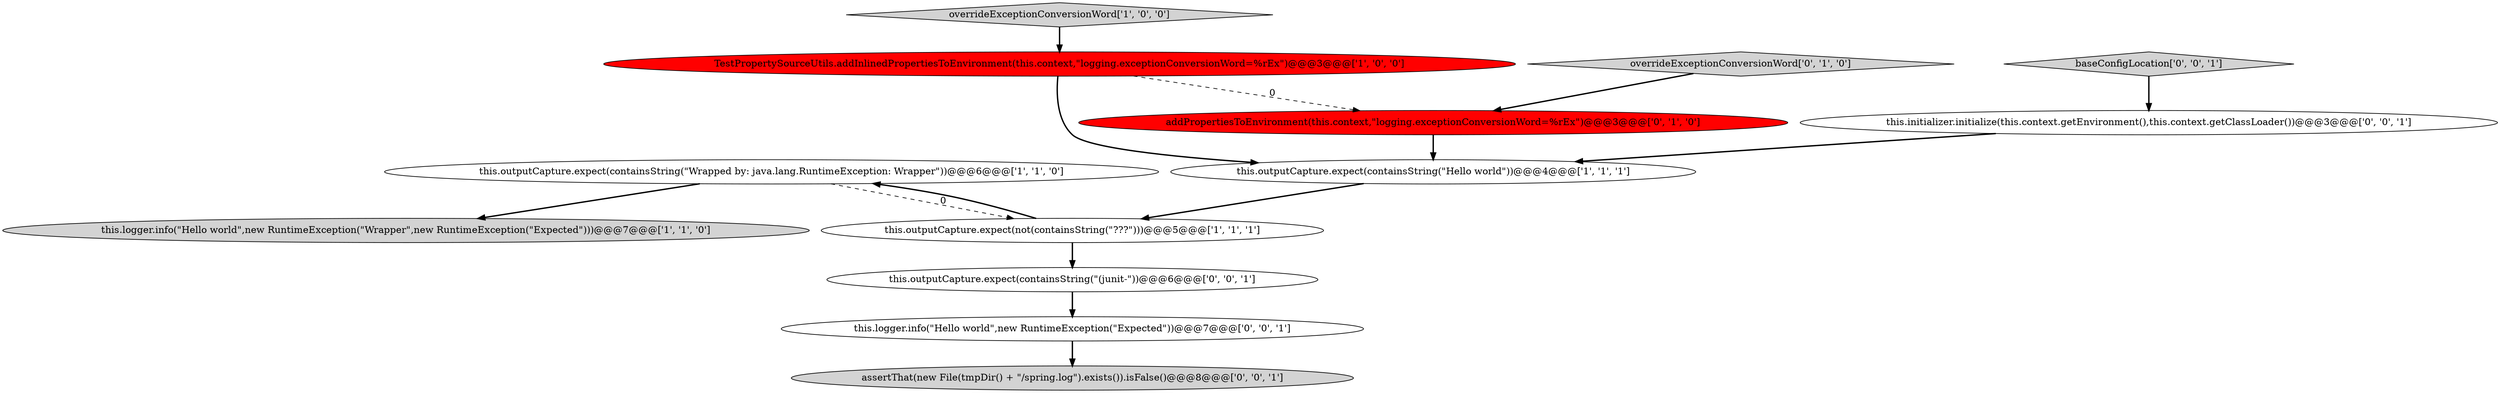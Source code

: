 digraph {
3 [style = filled, label = "this.logger.info(\"Hello world\",new RuntimeException(\"Wrapper\",new RuntimeException(\"Expected\")))@@@7@@@['1', '1', '0']", fillcolor = lightgray, shape = ellipse image = "AAA0AAABBB1BBB"];
10 [style = filled, label = "this.logger.info(\"Hello world\",new RuntimeException(\"Expected\"))@@@7@@@['0', '0', '1']", fillcolor = white, shape = ellipse image = "AAA0AAABBB3BBB"];
4 [style = filled, label = "this.outputCapture.expect(containsString(\"Wrapped by: java.lang.RuntimeException: Wrapper\"))@@@6@@@['1', '1', '0']", fillcolor = white, shape = ellipse image = "AAA0AAABBB1BBB"];
7 [style = filled, label = "addPropertiesToEnvironment(this.context,\"logging.exceptionConversionWord=%rEx\")@@@3@@@['0', '1', '0']", fillcolor = red, shape = ellipse image = "AAA1AAABBB2BBB"];
9 [style = filled, label = "this.outputCapture.expect(containsString(\"(junit-\"))@@@6@@@['0', '0', '1']", fillcolor = white, shape = ellipse image = "AAA0AAABBB3BBB"];
2 [style = filled, label = "TestPropertySourceUtils.addInlinedPropertiesToEnvironment(this.context,\"logging.exceptionConversionWord=%rEx\")@@@3@@@['1', '0', '0']", fillcolor = red, shape = ellipse image = "AAA1AAABBB1BBB"];
5 [style = filled, label = "overrideExceptionConversionWord['1', '0', '0']", fillcolor = lightgray, shape = diamond image = "AAA0AAABBB1BBB"];
6 [style = filled, label = "overrideExceptionConversionWord['0', '1', '0']", fillcolor = lightgray, shape = diamond image = "AAA0AAABBB2BBB"];
8 [style = filled, label = "assertThat(new File(tmpDir() + \"/spring.log\").exists()).isFalse()@@@8@@@['0', '0', '1']", fillcolor = lightgray, shape = ellipse image = "AAA0AAABBB3BBB"];
1 [style = filled, label = "this.outputCapture.expect(not(containsString(\"???\")))@@@5@@@['1', '1', '1']", fillcolor = white, shape = ellipse image = "AAA0AAABBB1BBB"];
11 [style = filled, label = "this.initializer.initialize(this.context.getEnvironment(),this.context.getClassLoader())@@@3@@@['0', '0', '1']", fillcolor = white, shape = ellipse image = "AAA0AAABBB3BBB"];
12 [style = filled, label = "baseConfigLocation['0', '0', '1']", fillcolor = lightgray, shape = diamond image = "AAA0AAABBB3BBB"];
0 [style = filled, label = "this.outputCapture.expect(containsString(\"Hello world\"))@@@4@@@['1', '1', '1']", fillcolor = white, shape = ellipse image = "AAA0AAABBB1BBB"];
4->3 [style = bold, label=""];
4->1 [style = dashed, label="0"];
5->2 [style = bold, label=""];
1->4 [style = bold, label=""];
2->0 [style = bold, label=""];
7->0 [style = bold, label=""];
11->0 [style = bold, label=""];
9->10 [style = bold, label=""];
6->7 [style = bold, label=""];
10->8 [style = bold, label=""];
2->7 [style = dashed, label="0"];
0->1 [style = bold, label=""];
1->9 [style = bold, label=""];
12->11 [style = bold, label=""];
}
